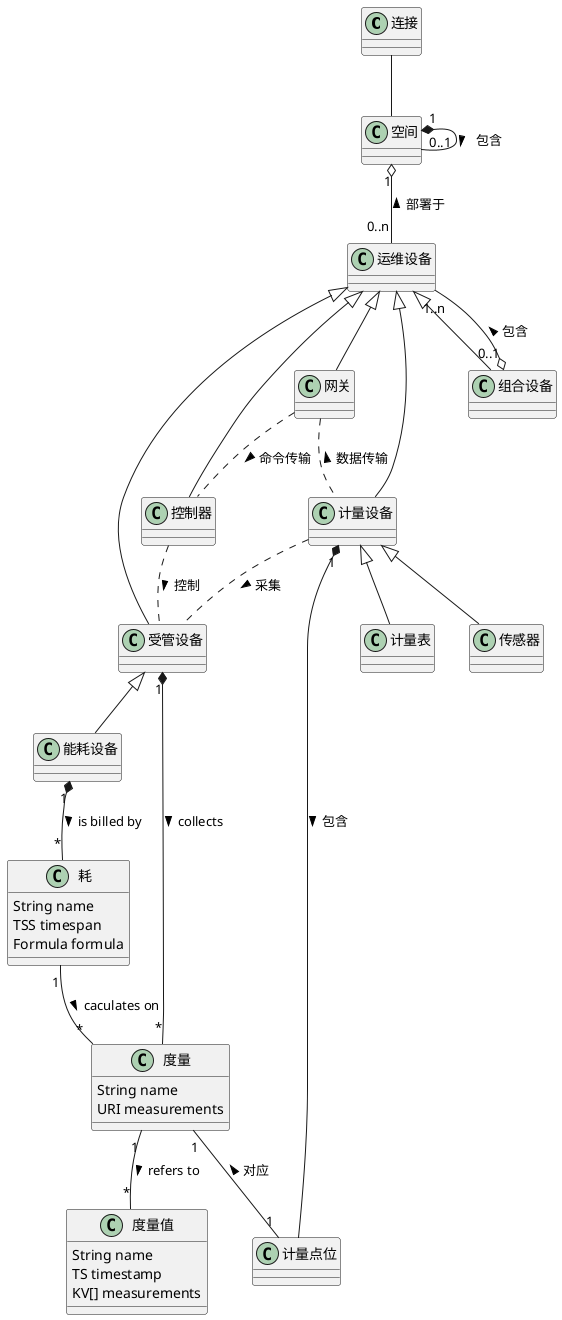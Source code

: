 @startuml

' 实体 <|-- 空间
' 实体 <|-- 运维设备

连接 -- 空间

空间 "1" *-- "0..1" 空间 : > 包含
空间 "1" o-- "0..n" 运维设备 : < 部署于


运维设备  <|--  计量设备
运维设备  <|--  受管设备
运维设备 <|-- 控制器
运维设备 <|-- 网关

计量设备 <|-- 计量表
计量设备 <|-- 传感器


控制器 .. 受管设备 : > 控制
计量设备 .. 受管设备 : > 采集
网关 .. 控制器 : > 命令传输
网关 .. 计量设备 : < 数据传输

' 设备 <|-- 非耗运维设备

' 受管设备 "1" -- "0..1" 能耗属性
受管设备  <|--  能耗设备
运维设备<|-- 组合设备


组合设备 "0..1" o-- "1..n" 运维设备  : > 包含

' class 属性{
'     String name
'     Object value
' }

class 度量{
    String name
    URI measurements
}

class 耗{
    String name
    TSS timespan
    Formula formula
}


class 度量值{
    String name
    TS timestamp
    KV[] measurements
}

' 实体 "1" *-- "*" 属性 : > 包含

计量设备 "1" *-- 计量点位 : > 包含

度量 "1" -- "1" 计量点位 : < 对应

受管设备 "1" *-- "*" 度量 : > collects

能耗设备 "1" *-- "*" 耗 : > is billed by

度量 "1" -- "*" 度量值 : > refers to

耗 "1" -- "*" 度量 : > caculates on

@enduml